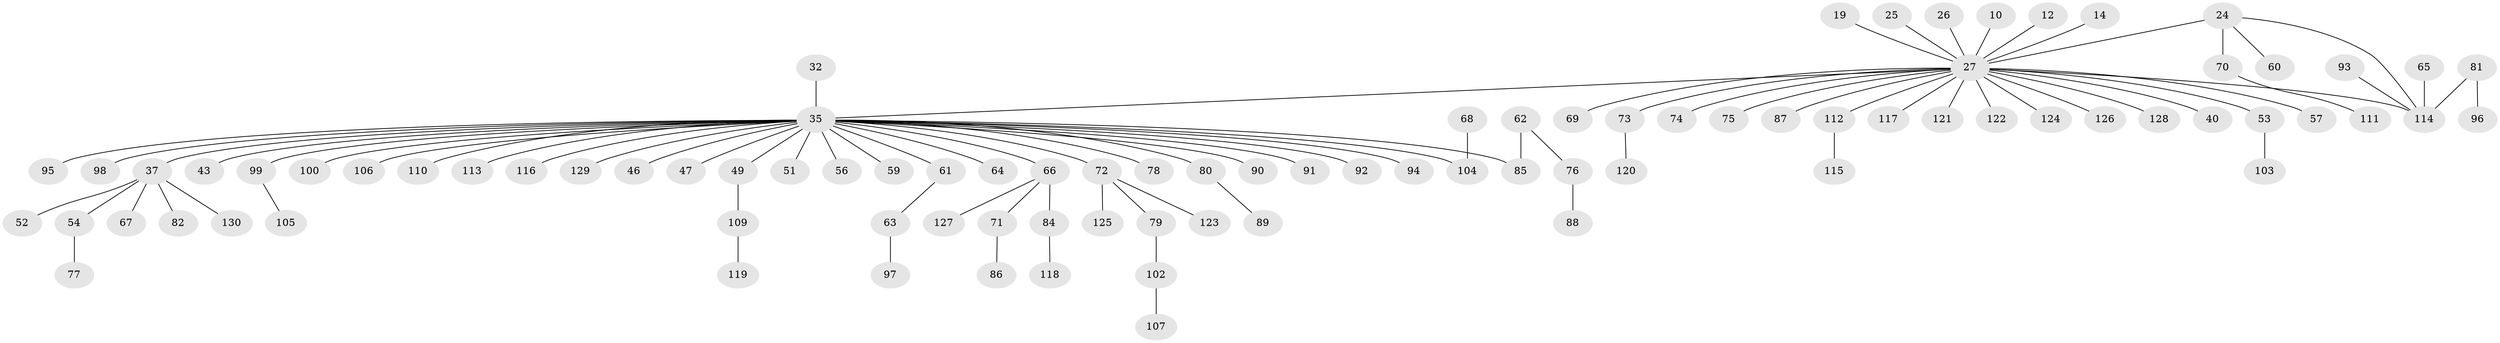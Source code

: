 // original degree distribution, {23: 0.007692307692307693, 3: 0.06923076923076923, 17: 0.007692307692307693, 2: 0.2, 5: 0.03076923076923077, 4: 0.046153846153846156, 1: 0.6230769230769231, 6: 0.007692307692307693, 16: 0.007692307692307693}
// Generated by graph-tools (version 1.1) at 2025/50/03/04/25 21:50:26]
// undirected, 91 vertices, 91 edges
graph export_dot {
graph [start="1"]
  node [color=gray90,style=filled];
  10;
  12;
  14;
  19;
  24 [super="+2"];
  25;
  26;
  27 [super="+1+6"];
  32;
  35 [super="+13+18"];
  37 [super="+30"];
  40;
  43;
  46;
  47;
  49 [super="+45"];
  51;
  52;
  53;
  54;
  56;
  57;
  59;
  60;
  61;
  62;
  63;
  64;
  65;
  66 [super="+50"];
  67;
  68;
  69;
  70 [super="+36"];
  71;
  72 [super="+7+9+17+41"];
  73 [super="+8"];
  74;
  75;
  76;
  77;
  78 [super="+21"];
  79;
  80;
  81;
  82;
  84;
  85 [super="+29"];
  86;
  87;
  88;
  89;
  90;
  91 [super="+22"];
  92;
  93;
  94;
  95;
  96;
  97;
  98;
  99;
  100;
  102;
  103;
  104 [super="+58"];
  105;
  106;
  107;
  109;
  110;
  111;
  112 [super="+101"];
  113;
  114 [super="+108+31+44+48+55+83"];
  115;
  116;
  117;
  118;
  119;
  120;
  121;
  122;
  123;
  124;
  125;
  126;
  127;
  128;
  129;
  130;
  10 -- 27;
  12 -- 27;
  14 -- 27;
  19 -- 27;
  24 -- 27 [weight=2];
  24 -- 60;
  24 -- 114;
  24 -- 70;
  25 -- 27;
  26 -- 27;
  27 -- 128;
  27 -- 69;
  27 -- 74;
  27 -- 75;
  27 -- 87;
  27 -- 40;
  27 -- 53;
  27 -- 117;
  27 -- 57;
  27 -- 126;
  27 -- 35 [weight=2];
  27 -- 121;
  27 -- 122;
  27 -- 124;
  27 -- 112;
  27 -- 73;
  27 -- 114;
  32 -- 35;
  35 -- 43;
  35 -- 113;
  35 -- 64;
  35 -- 80;
  35 -- 90;
  35 -- 94;
  35 -- 100;
  35 -- 106;
  35 -- 47;
  35 -- 56;
  35 -- 59;
  35 -- 61;
  35 -- 129;
  35 -- 85;
  35 -- 92;
  35 -- 95;
  35 -- 98;
  35 -- 37 [weight=2];
  35 -- 99;
  35 -- 46;
  35 -- 110;
  35 -- 51;
  35 -- 116;
  35 -- 66;
  35 -- 72;
  35 -- 78;
  35 -- 91;
  35 -- 104;
  35 -- 49;
  37 -- 52;
  37 -- 54;
  37 -- 130;
  37 -- 67;
  37 -- 82;
  49 -- 109;
  53 -- 103;
  54 -- 77;
  61 -- 63;
  62 -- 76;
  62 -- 85;
  63 -- 97;
  65 -- 114;
  66 -- 84;
  66 -- 71;
  66 -- 127;
  68 -- 104;
  70 -- 111;
  71 -- 86;
  72 -- 123;
  72 -- 79;
  72 -- 125;
  73 -- 120;
  76 -- 88;
  79 -- 102;
  80 -- 89;
  81 -- 96;
  81 -- 114;
  84 -- 118;
  93 -- 114;
  99 -- 105;
  102 -- 107;
  109 -- 119;
  112 -- 115;
}
